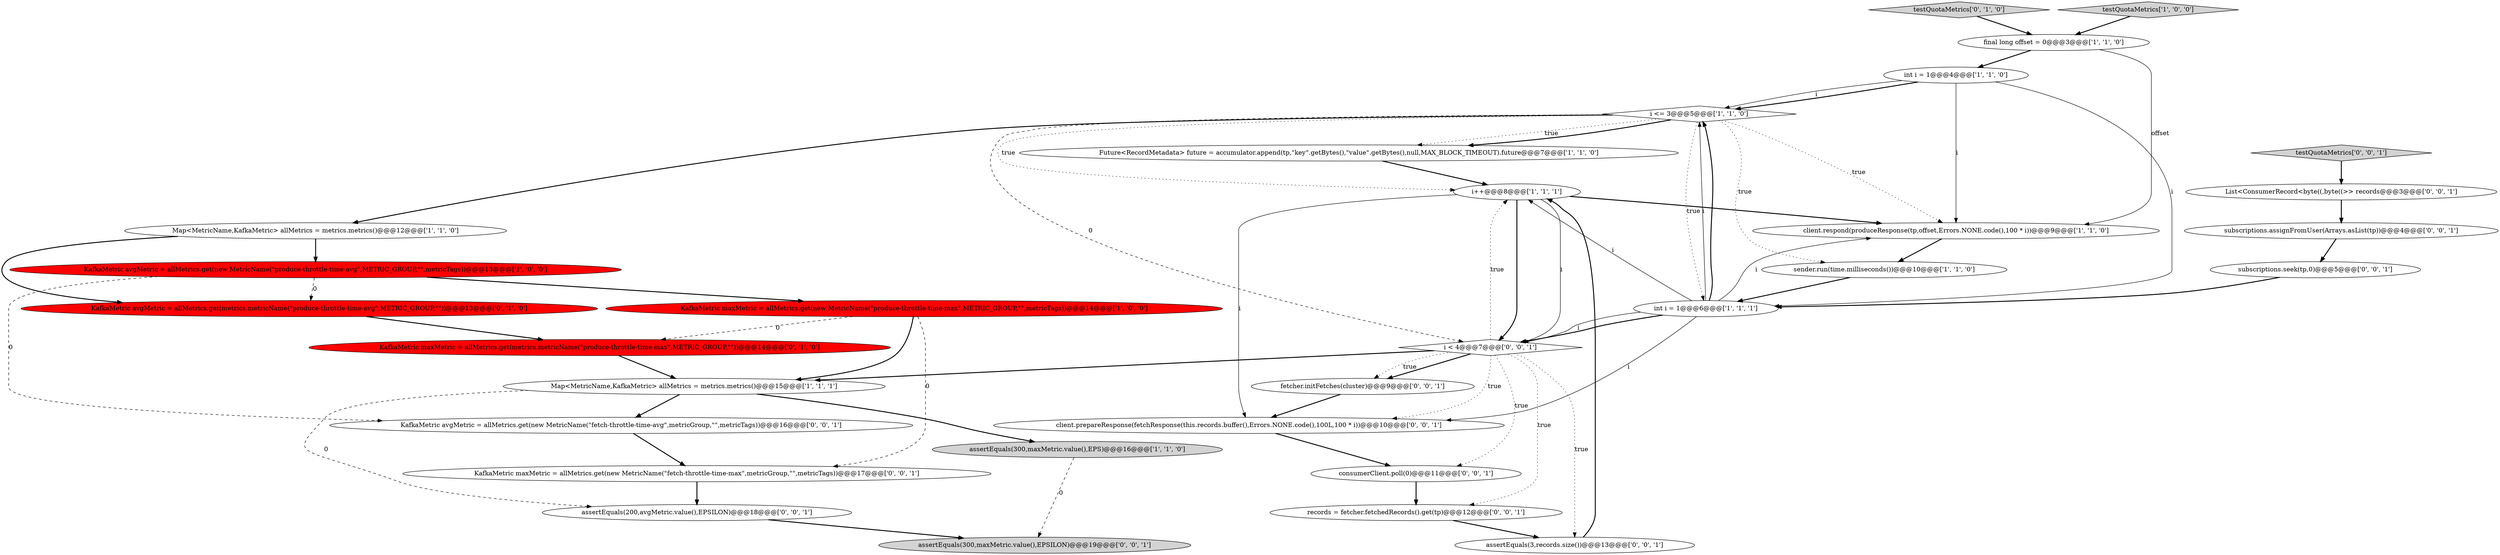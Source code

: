 digraph {
20 [style = filled, label = "KafkaMetric maxMetric = allMetrics.get(new MetricName(\"fetch-throttle-time-max\",metricGroup,\"\",metricTags))@@@17@@@['0', '0', '1']", fillcolor = white, shape = ellipse image = "AAA0AAABBB3BBB"];
19 [style = filled, label = "assertEquals(3,records.size())@@@13@@@['0', '0', '1']", fillcolor = white, shape = ellipse image = "AAA0AAABBB3BBB"];
14 [style = filled, label = "testQuotaMetrics['0', '1', '0']", fillcolor = lightgray, shape = diamond image = "AAA0AAABBB2BBB"];
30 [style = filled, label = "subscriptions.assignFromUser(Arrays.asList(tp))@@@4@@@['0', '0', '1']", fillcolor = white, shape = ellipse image = "AAA0AAABBB3BBB"];
11 [style = filled, label = "i++@@@8@@@['1', '1', '1']", fillcolor = white, shape = ellipse image = "AAA0AAABBB1BBB"];
5 [style = filled, label = "i <= 3@@@5@@@['1', '1', '0']", fillcolor = white, shape = diamond image = "AAA0AAABBB1BBB"];
1 [style = filled, label = "final long offset = 0@@@3@@@['1', '1', '0']", fillcolor = white, shape = ellipse image = "AAA0AAABBB1BBB"];
8 [style = filled, label = "int i = 1@@@4@@@['1', '1', '0']", fillcolor = white, shape = ellipse image = "AAA0AAABBB1BBB"];
4 [style = filled, label = "assertEquals(300,maxMetric.value(),EPS)@@@16@@@['1', '1', '0']", fillcolor = lightgray, shape = ellipse image = "AAA0AAABBB1BBB"];
3 [style = filled, label = "sender.run(time.milliseconds())@@@10@@@['1', '1', '0']", fillcolor = white, shape = ellipse image = "AAA0AAABBB1BBB"];
7 [style = filled, label = "KafkaMetric maxMetric = allMetrics.get(new MetricName(\"produce-throttle-time-max\",METRIC_GROUP,\"\",metricTags))@@@14@@@['1', '0', '0']", fillcolor = red, shape = ellipse image = "AAA1AAABBB1BBB"];
16 [style = filled, label = "KafkaMetric maxMetric = allMetrics.get(metrics.metricName(\"produce-throttle-time-max\",METRIC_GROUP,\"\"))@@@14@@@['0', '1', '0']", fillcolor = red, shape = ellipse image = "AAA1AAABBB2BBB"];
23 [style = filled, label = "assertEquals(300,maxMetric.value(),EPSILON)@@@19@@@['0', '0', '1']", fillcolor = lightgray, shape = ellipse image = "AAA0AAABBB3BBB"];
9 [style = filled, label = "client.respond(produceResponse(tp,offset,Errors.NONE.code(),100 * i))@@@9@@@['1', '1', '0']", fillcolor = white, shape = ellipse image = "AAA0AAABBB1BBB"];
15 [style = filled, label = "KafkaMetric avgMetric = allMetrics.get(metrics.metricName(\"produce-throttle-time-avg\",METRIC_GROUP,\"\"))@@@13@@@['0', '1', '0']", fillcolor = red, shape = ellipse image = "AAA1AAABBB2BBB"];
17 [style = filled, label = "client.prepareResponse(fetchResponse(this.records.buffer(),Errors.NONE.code(),100L,100 * i))@@@10@@@['0', '0', '1']", fillcolor = white, shape = ellipse image = "AAA0AAABBB3BBB"];
26 [style = filled, label = "fetcher.initFetches(cluster)@@@9@@@['0', '0', '1']", fillcolor = white, shape = ellipse image = "AAA0AAABBB3BBB"];
25 [style = filled, label = "consumerClient.poll(0)@@@11@@@['0', '0', '1']", fillcolor = white, shape = ellipse image = "AAA0AAABBB3BBB"];
0 [style = filled, label = "Future<RecordMetadata> future = accumulator.append(tp,\"key\".getBytes(),\"value\".getBytes(),null,MAX_BLOCK_TIMEOUT).future@@@7@@@['1', '1', '0']", fillcolor = white, shape = ellipse image = "AAA0AAABBB1BBB"];
24 [style = filled, label = "i < 4@@@7@@@['0', '0', '1']", fillcolor = white, shape = diamond image = "AAA0AAABBB3BBB"];
13 [style = filled, label = "Map<MetricName,KafkaMetric> allMetrics = metrics.metrics()@@@15@@@['1', '1', '1']", fillcolor = white, shape = ellipse image = "AAA0AAABBB1BBB"];
29 [style = filled, label = "testQuotaMetrics['0', '0', '1']", fillcolor = lightgray, shape = diamond image = "AAA0AAABBB3BBB"];
27 [style = filled, label = "records = fetcher.fetchedRecords().get(tp)@@@12@@@['0', '0', '1']", fillcolor = white, shape = ellipse image = "AAA0AAABBB3BBB"];
10 [style = filled, label = "Map<MetricName,KafkaMetric> allMetrics = metrics.metrics()@@@12@@@['1', '1', '0']", fillcolor = white, shape = ellipse image = "AAA0AAABBB1BBB"];
28 [style = filled, label = "assertEquals(200,avgMetric.value(),EPSILON)@@@18@@@['0', '0', '1']", fillcolor = white, shape = ellipse image = "AAA0AAABBB3BBB"];
21 [style = filled, label = "List<ConsumerRecord<byte((,byte((>> records@@@3@@@['0', '0', '1']", fillcolor = white, shape = ellipse image = "AAA0AAABBB3BBB"];
18 [style = filled, label = "KafkaMetric avgMetric = allMetrics.get(new MetricName(\"fetch-throttle-time-avg\",metricGroup,\"\",metricTags))@@@16@@@['0', '0', '1']", fillcolor = white, shape = ellipse image = "AAA0AAABBB3BBB"];
2 [style = filled, label = "int i = 1@@@6@@@['1', '1', '1']", fillcolor = white, shape = ellipse image = "AAA0AAABBB1BBB"];
12 [style = filled, label = "KafkaMetric avgMetric = allMetrics.get(new MetricName(\"produce-throttle-time-avg\",METRIC_GROUP,\"\",metricTags))@@@13@@@['1', '0', '0']", fillcolor = red, shape = ellipse image = "AAA1AAABBB1BBB"];
22 [style = filled, label = "subscriptions.seek(tp,0)@@@5@@@['0', '0', '1']", fillcolor = white, shape = ellipse image = "AAA0AAABBB3BBB"];
6 [style = filled, label = "testQuotaMetrics['1', '0', '0']", fillcolor = lightgray, shape = diamond image = "AAA0AAABBB1BBB"];
7->13 [style = bold, label=""];
5->10 [style = bold, label=""];
17->25 [style = bold, label=""];
2->9 [style = solid, label="i"];
16->13 [style = bold, label=""];
30->22 [style = bold, label=""];
1->8 [style = bold, label=""];
10->15 [style = bold, label=""];
22->2 [style = bold, label=""];
26->17 [style = bold, label=""];
24->25 [style = dotted, label="true"];
7->16 [style = dashed, label="0"];
11->17 [style = solid, label="i"];
24->17 [style = dotted, label="true"];
20->28 [style = bold, label=""];
5->24 [style = dashed, label="0"];
7->20 [style = dashed, label="0"];
0->11 [style = bold, label=""];
19->11 [style = bold, label=""];
5->0 [style = dotted, label="true"];
21->30 [style = bold, label=""];
5->3 [style = dotted, label="true"];
24->27 [style = dotted, label="true"];
11->9 [style = bold, label=""];
15->16 [style = bold, label=""];
11->24 [style = bold, label=""];
8->9 [style = solid, label="i"];
12->7 [style = bold, label=""];
29->21 [style = bold, label=""];
14->1 [style = bold, label=""];
11->24 [style = solid, label="i"];
13->28 [style = dashed, label="0"];
25->27 [style = bold, label=""];
6->1 [style = bold, label=""];
24->26 [style = bold, label=""];
18->20 [style = bold, label=""];
24->11 [style = dotted, label="true"];
5->11 [style = dotted, label="true"];
2->11 [style = solid, label="i"];
8->5 [style = bold, label=""];
5->0 [style = bold, label=""];
3->2 [style = bold, label=""];
24->26 [style = dotted, label="true"];
10->12 [style = bold, label=""];
28->23 [style = bold, label=""];
8->5 [style = solid, label="i"];
1->9 [style = solid, label="offset"];
12->15 [style = dashed, label="0"];
9->3 [style = bold, label=""];
5->9 [style = dotted, label="true"];
24->19 [style = dotted, label="true"];
12->18 [style = dashed, label="0"];
27->19 [style = bold, label=""];
2->24 [style = bold, label=""];
2->17 [style = solid, label="i"];
2->24 [style = solid, label="i"];
4->23 [style = dashed, label="0"];
2->5 [style = solid, label="i"];
5->2 [style = dotted, label="true"];
8->2 [style = solid, label="i"];
13->18 [style = bold, label=""];
2->5 [style = bold, label=""];
24->13 [style = bold, label=""];
13->4 [style = bold, label=""];
}
